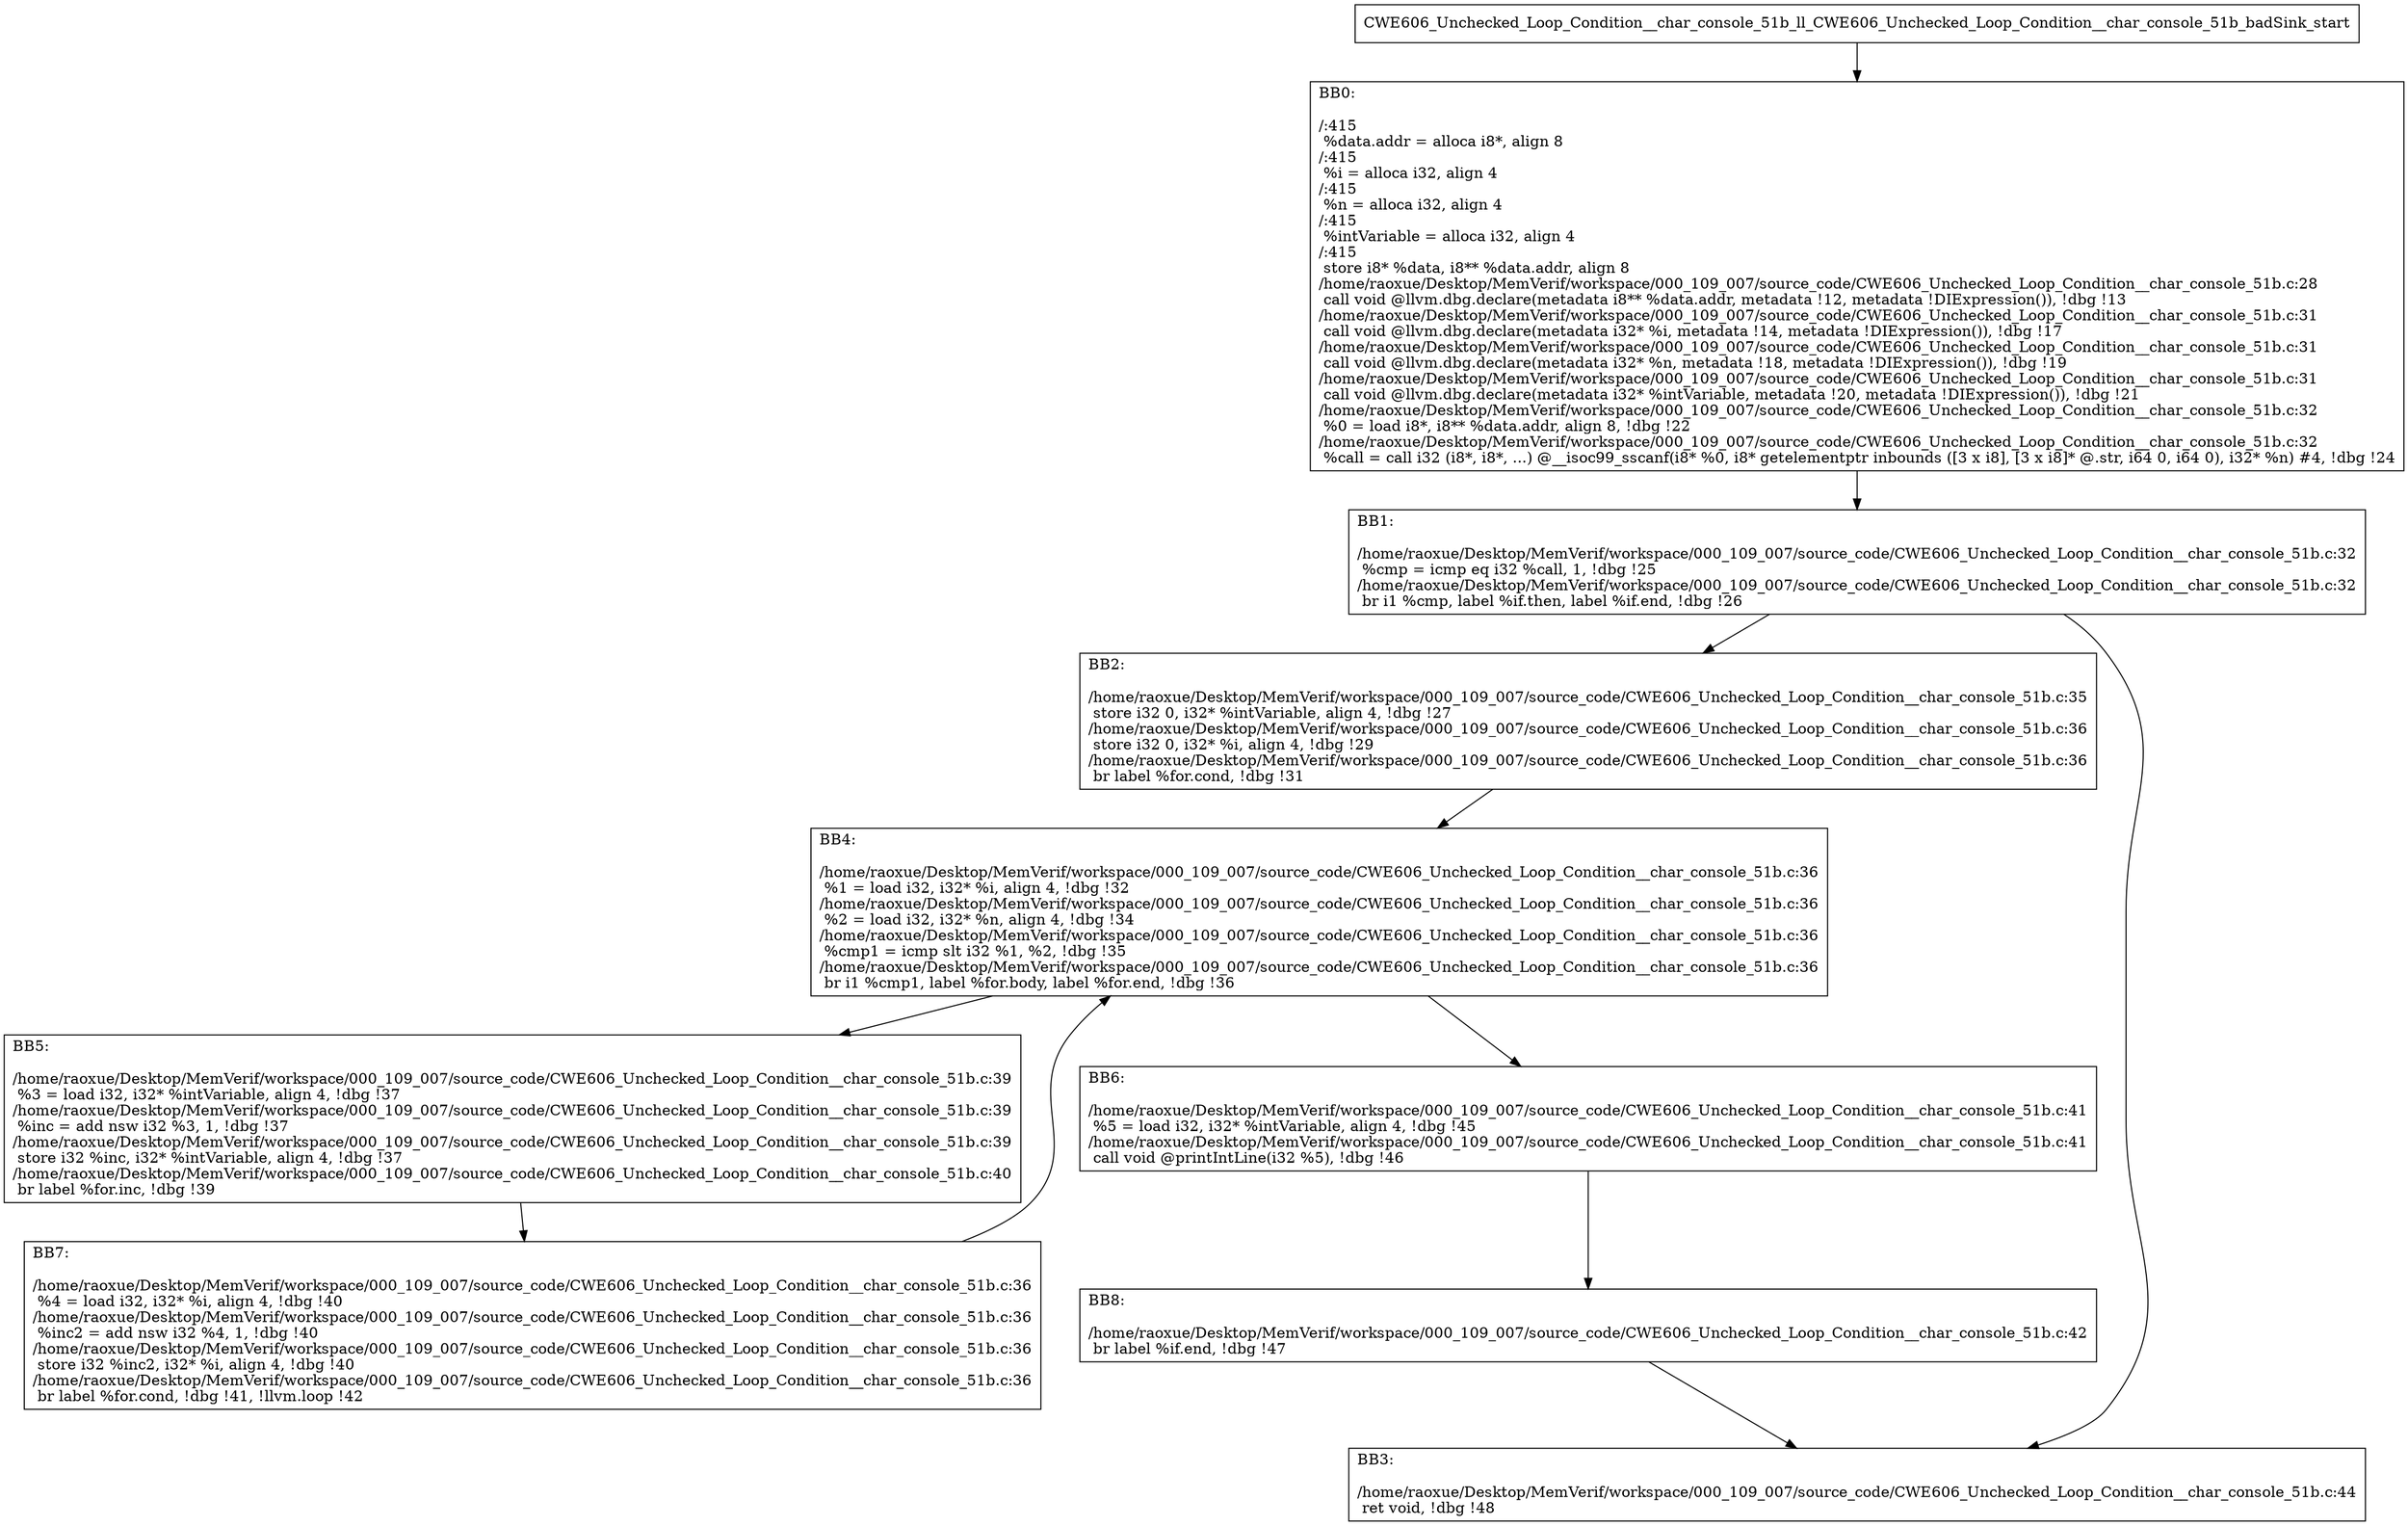 digraph "CFG for'CWE606_Unchecked_Loop_Condition__char_console_51b_ll_CWE606_Unchecked_Loop_Condition__char_console_51b_badSink' function" {
	BBCWE606_Unchecked_Loop_Condition__char_console_51b_ll_CWE606_Unchecked_Loop_Condition__char_console_51b_badSink_start[shape=record,label="{CWE606_Unchecked_Loop_Condition__char_console_51b_ll_CWE606_Unchecked_Loop_Condition__char_console_51b_badSink_start}"];
	BBCWE606_Unchecked_Loop_Condition__char_console_51b_ll_CWE606_Unchecked_Loop_Condition__char_console_51b_badSink_start-> CWE606_Unchecked_Loop_Condition__char_console_51b_ll_CWE606_Unchecked_Loop_Condition__char_console_51b_badSinkBB0;
	CWE606_Unchecked_Loop_Condition__char_console_51b_ll_CWE606_Unchecked_Loop_Condition__char_console_51b_badSinkBB0 [shape=record, label="{BB0:\l\l/:415\l
  %data.addr = alloca i8*, align 8\l
/:415\l
  %i = alloca i32, align 4\l
/:415\l
  %n = alloca i32, align 4\l
/:415\l
  %intVariable = alloca i32, align 4\l
/:415\l
  store i8* %data, i8** %data.addr, align 8\l
/home/raoxue/Desktop/MemVerif/workspace/000_109_007/source_code/CWE606_Unchecked_Loop_Condition__char_console_51b.c:28\l
  call void @llvm.dbg.declare(metadata i8** %data.addr, metadata !12, metadata !DIExpression()), !dbg !13\l
/home/raoxue/Desktop/MemVerif/workspace/000_109_007/source_code/CWE606_Unchecked_Loop_Condition__char_console_51b.c:31\l
  call void @llvm.dbg.declare(metadata i32* %i, metadata !14, metadata !DIExpression()), !dbg !17\l
/home/raoxue/Desktop/MemVerif/workspace/000_109_007/source_code/CWE606_Unchecked_Loop_Condition__char_console_51b.c:31\l
  call void @llvm.dbg.declare(metadata i32* %n, metadata !18, metadata !DIExpression()), !dbg !19\l
/home/raoxue/Desktop/MemVerif/workspace/000_109_007/source_code/CWE606_Unchecked_Loop_Condition__char_console_51b.c:31\l
  call void @llvm.dbg.declare(metadata i32* %intVariable, metadata !20, metadata !DIExpression()), !dbg !21\l
/home/raoxue/Desktop/MemVerif/workspace/000_109_007/source_code/CWE606_Unchecked_Loop_Condition__char_console_51b.c:32\l
  %0 = load i8*, i8** %data.addr, align 8, !dbg !22\l
/home/raoxue/Desktop/MemVerif/workspace/000_109_007/source_code/CWE606_Unchecked_Loop_Condition__char_console_51b.c:32\l
  %call = call i32 (i8*, i8*, ...) @__isoc99_sscanf(i8* %0, i8* getelementptr inbounds ([3 x i8], [3 x i8]* @.str, i64 0, i64 0), i32* %n) #4, !dbg !24\l
}"];
	CWE606_Unchecked_Loop_Condition__char_console_51b_ll_CWE606_Unchecked_Loop_Condition__char_console_51b_badSinkBB0-> CWE606_Unchecked_Loop_Condition__char_console_51b_ll_CWE606_Unchecked_Loop_Condition__char_console_51b_badSinkBB1;
	CWE606_Unchecked_Loop_Condition__char_console_51b_ll_CWE606_Unchecked_Loop_Condition__char_console_51b_badSinkBB1 [shape=record, label="{BB1:\l\l/home/raoxue/Desktop/MemVerif/workspace/000_109_007/source_code/CWE606_Unchecked_Loop_Condition__char_console_51b.c:32\l
  %cmp = icmp eq i32 %call, 1, !dbg !25\l
/home/raoxue/Desktop/MemVerif/workspace/000_109_007/source_code/CWE606_Unchecked_Loop_Condition__char_console_51b.c:32\l
  br i1 %cmp, label %if.then, label %if.end, !dbg !26\l
}"];
	CWE606_Unchecked_Loop_Condition__char_console_51b_ll_CWE606_Unchecked_Loop_Condition__char_console_51b_badSinkBB1-> CWE606_Unchecked_Loop_Condition__char_console_51b_ll_CWE606_Unchecked_Loop_Condition__char_console_51b_badSinkBB2;
	CWE606_Unchecked_Loop_Condition__char_console_51b_ll_CWE606_Unchecked_Loop_Condition__char_console_51b_badSinkBB1-> CWE606_Unchecked_Loop_Condition__char_console_51b_ll_CWE606_Unchecked_Loop_Condition__char_console_51b_badSinkBB3;
	CWE606_Unchecked_Loop_Condition__char_console_51b_ll_CWE606_Unchecked_Loop_Condition__char_console_51b_badSinkBB2 [shape=record, label="{BB2:\l\l/home/raoxue/Desktop/MemVerif/workspace/000_109_007/source_code/CWE606_Unchecked_Loop_Condition__char_console_51b.c:35\l
  store i32 0, i32* %intVariable, align 4, !dbg !27\l
/home/raoxue/Desktop/MemVerif/workspace/000_109_007/source_code/CWE606_Unchecked_Loop_Condition__char_console_51b.c:36\l
  store i32 0, i32* %i, align 4, !dbg !29\l
/home/raoxue/Desktop/MemVerif/workspace/000_109_007/source_code/CWE606_Unchecked_Loop_Condition__char_console_51b.c:36\l
  br label %for.cond, !dbg !31\l
}"];
	CWE606_Unchecked_Loop_Condition__char_console_51b_ll_CWE606_Unchecked_Loop_Condition__char_console_51b_badSinkBB2-> CWE606_Unchecked_Loop_Condition__char_console_51b_ll_CWE606_Unchecked_Loop_Condition__char_console_51b_badSinkBB4;
	CWE606_Unchecked_Loop_Condition__char_console_51b_ll_CWE606_Unchecked_Loop_Condition__char_console_51b_badSinkBB4 [shape=record, label="{BB4:\l\l/home/raoxue/Desktop/MemVerif/workspace/000_109_007/source_code/CWE606_Unchecked_Loop_Condition__char_console_51b.c:36\l
  %1 = load i32, i32* %i, align 4, !dbg !32\l
/home/raoxue/Desktop/MemVerif/workspace/000_109_007/source_code/CWE606_Unchecked_Loop_Condition__char_console_51b.c:36\l
  %2 = load i32, i32* %n, align 4, !dbg !34\l
/home/raoxue/Desktop/MemVerif/workspace/000_109_007/source_code/CWE606_Unchecked_Loop_Condition__char_console_51b.c:36\l
  %cmp1 = icmp slt i32 %1, %2, !dbg !35\l
/home/raoxue/Desktop/MemVerif/workspace/000_109_007/source_code/CWE606_Unchecked_Loop_Condition__char_console_51b.c:36\l
  br i1 %cmp1, label %for.body, label %for.end, !dbg !36\l
}"];
	CWE606_Unchecked_Loop_Condition__char_console_51b_ll_CWE606_Unchecked_Loop_Condition__char_console_51b_badSinkBB4-> CWE606_Unchecked_Loop_Condition__char_console_51b_ll_CWE606_Unchecked_Loop_Condition__char_console_51b_badSinkBB5;
	CWE606_Unchecked_Loop_Condition__char_console_51b_ll_CWE606_Unchecked_Loop_Condition__char_console_51b_badSinkBB4-> CWE606_Unchecked_Loop_Condition__char_console_51b_ll_CWE606_Unchecked_Loop_Condition__char_console_51b_badSinkBB6;
	CWE606_Unchecked_Loop_Condition__char_console_51b_ll_CWE606_Unchecked_Loop_Condition__char_console_51b_badSinkBB5 [shape=record, label="{BB5:\l\l/home/raoxue/Desktop/MemVerif/workspace/000_109_007/source_code/CWE606_Unchecked_Loop_Condition__char_console_51b.c:39\l
  %3 = load i32, i32* %intVariable, align 4, !dbg !37\l
/home/raoxue/Desktop/MemVerif/workspace/000_109_007/source_code/CWE606_Unchecked_Loop_Condition__char_console_51b.c:39\l
  %inc = add nsw i32 %3, 1, !dbg !37\l
/home/raoxue/Desktop/MemVerif/workspace/000_109_007/source_code/CWE606_Unchecked_Loop_Condition__char_console_51b.c:39\l
  store i32 %inc, i32* %intVariable, align 4, !dbg !37\l
/home/raoxue/Desktop/MemVerif/workspace/000_109_007/source_code/CWE606_Unchecked_Loop_Condition__char_console_51b.c:40\l
  br label %for.inc, !dbg !39\l
}"];
	CWE606_Unchecked_Loop_Condition__char_console_51b_ll_CWE606_Unchecked_Loop_Condition__char_console_51b_badSinkBB5-> CWE606_Unchecked_Loop_Condition__char_console_51b_ll_CWE606_Unchecked_Loop_Condition__char_console_51b_badSinkBB7;
	CWE606_Unchecked_Loop_Condition__char_console_51b_ll_CWE606_Unchecked_Loop_Condition__char_console_51b_badSinkBB7 [shape=record, label="{BB7:\l\l/home/raoxue/Desktop/MemVerif/workspace/000_109_007/source_code/CWE606_Unchecked_Loop_Condition__char_console_51b.c:36\l
  %4 = load i32, i32* %i, align 4, !dbg !40\l
/home/raoxue/Desktop/MemVerif/workspace/000_109_007/source_code/CWE606_Unchecked_Loop_Condition__char_console_51b.c:36\l
  %inc2 = add nsw i32 %4, 1, !dbg !40\l
/home/raoxue/Desktop/MemVerif/workspace/000_109_007/source_code/CWE606_Unchecked_Loop_Condition__char_console_51b.c:36\l
  store i32 %inc2, i32* %i, align 4, !dbg !40\l
/home/raoxue/Desktop/MemVerif/workspace/000_109_007/source_code/CWE606_Unchecked_Loop_Condition__char_console_51b.c:36\l
  br label %for.cond, !dbg !41, !llvm.loop !42\l
}"];
	CWE606_Unchecked_Loop_Condition__char_console_51b_ll_CWE606_Unchecked_Loop_Condition__char_console_51b_badSinkBB7-> CWE606_Unchecked_Loop_Condition__char_console_51b_ll_CWE606_Unchecked_Loop_Condition__char_console_51b_badSinkBB4;
	CWE606_Unchecked_Loop_Condition__char_console_51b_ll_CWE606_Unchecked_Loop_Condition__char_console_51b_badSinkBB6 [shape=record, label="{BB6:\l\l/home/raoxue/Desktop/MemVerif/workspace/000_109_007/source_code/CWE606_Unchecked_Loop_Condition__char_console_51b.c:41\l
  %5 = load i32, i32* %intVariable, align 4, !dbg !45\l
/home/raoxue/Desktop/MemVerif/workspace/000_109_007/source_code/CWE606_Unchecked_Loop_Condition__char_console_51b.c:41\l
  call void @printIntLine(i32 %5), !dbg !46\l
}"];
	CWE606_Unchecked_Loop_Condition__char_console_51b_ll_CWE606_Unchecked_Loop_Condition__char_console_51b_badSinkBB6-> CWE606_Unchecked_Loop_Condition__char_console_51b_ll_CWE606_Unchecked_Loop_Condition__char_console_51b_badSinkBB8;
	CWE606_Unchecked_Loop_Condition__char_console_51b_ll_CWE606_Unchecked_Loop_Condition__char_console_51b_badSinkBB8 [shape=record, label="{BB8:\l\l/home/raoxue/Desktop/MemVerif/workspace/000_109_007/source_code/CWE606_Unchecked_Loop_Condition__char_console_51b.c:42\l
  br label %if.end, !dbg !47\l
}"];
	CWE606_Unchecked_Loop_Condition__char_console_51b_ll_CWE606_Unchecked_Loop_Condition__char_console_51b_badSinkBB8-> CWE606_Unchecked_Loop_Condition__char_console_51b_ll_CWE606_Unchecked_Loop_Condition__char_console_51b_badSinkBB3;
	CWE606_Unchecked_Loop_Condition__char_console_51b_ll_CWE606_Unchecked_Loop_Condition__char_console_51b_badSinkBB3 [shape=record, label="{BB3:\l\l/home/raoxue/Desktop/MemVerif/workspace/000_109_007/source_code/CWE606_Unchecked_Loop_Condition__char_console_51b.c:44\l
  ret void, !dbg !48\l
}"];
}
